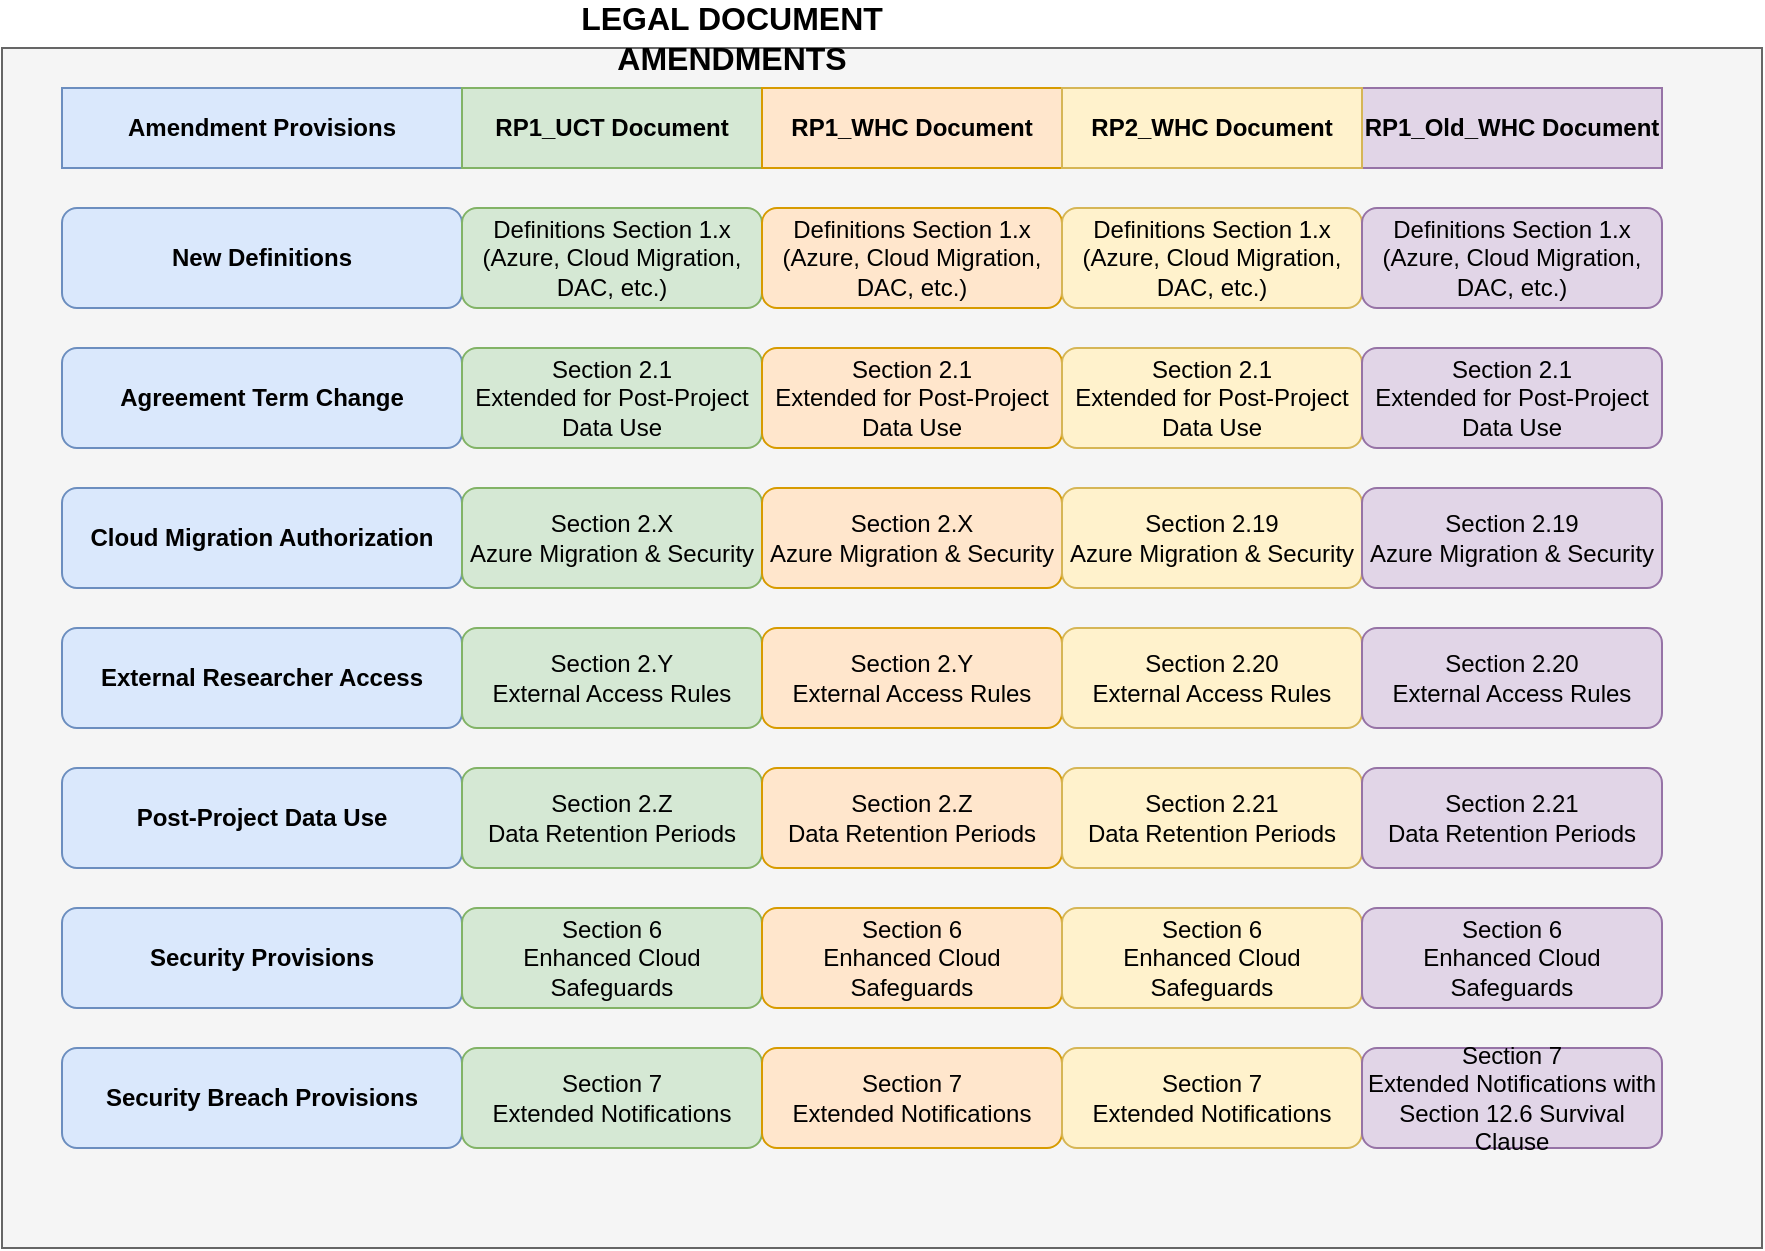 <mxfile>
    <diagram id="prtHgNgQTEPvFCAcTncT" name="Page-1">
        <mxGraphModel dx="582" dy="520" grid="1" gridSize="10" guides="1" tooltips="1" connect="1" arrows="1" fold="1" page="1" pageScale="1" pageWidth="827" pageHeight="1169" math="0" shadow="0">
            <root>
                <mxCell id="0"/>
                <mxCell id="1" parent="0"/>
                <mxCell id="22" value="" style="rounded=0;whiteSpace=wrap;html=1;fillColor=#f5f5f5;strokeColor=#666666;fontColor=#333333;" vertex="1" parent="1">          <mxGeometry x="50" y="40" width="880" height="600" as="geometry" />        </mxCell>
        <mxCell id="5x" value="&lt;b&gt;RP1_Old_WHC Document&lt;/b&gt;" style="rounded=0;whiteSpace=wrap;html=1;fillColor=#e1d5e7;strokeColor=#9673a6;" vertex="1" parent="1">          <mxGeometry x="730" y="60" width="150" height="40" as="geometry" />        </mxCell>
                <mxCell id="2" value="&lt;b&gt;Amendment Provisions&lt;/b&gt;" style="rounded=0;whiteSpace=wrap;html=1;fillColor=#dae8fc;strokeColor=#6c8ebf;" parent="1" vertex="1">
                    <mxGeometry x="80" y="60" width="200" height="40" as="geometry"/>
                </mxCell>
                <mxCell id="3" value="&lt;b&gt;RP1_UCT Document&lt;/b&gt;" style="rounded=0;whiteSpace=wrap;html=1;fillColor=#d5e8d4;strokeColor=#82b366;" parent="1" vertex="1">
                    <mxGeometry x="280" y="60" width="150" height="40" as="geometry"/>
                </mxCell>
                <mxCell id="4" value="&lt;b&gt;RP1_WHC Document&lt;/b&gt;" style="rounded=0;whiteSpace=wrap;html=1;fillColor=#ffe6cc;strokeColor=#d79b00;" parent="1" vertex="1">
                    <mxGeometry x="430" y="60" width="150" height="40" as="geometry"/>
                </mxCell>
                <mxCell id="5" value="&lt;b&gt;RP2_WHC Document&lt;/b&gt;" style="rounded=0;whiteSpace=wrap;html=1;fillColor=#fff2cc;strokeColor=#d6b656;" vertex="1" parent="1">
                    <mxGeometry x="580" y="60" width="150" height="40" as="geometry" />
                </mxCell>
                <mxCell id="6" value="&lt;b&gt;New Definitions&lt;/b&gt;" style="rounded=1;whiteSpace=wrap;html=1;fillColor=#dae8fc;strokeColor=#6c8ebf;" parent="1" vertex="1">
                    <mxGeometry x="80" y="120" width="200" height="50" as="geometry"/>
                </mxCell>
                <mxCell id="7" value="Definitions Section 1.x&lt;br&gt;(Azure, Cloud Migration, DAC, etc.)" style="rounded=1;whiteSpace=wrap;html=1;fillColor=#d5e8d4;strokeColor=#82b366;" parent="1" vertex="1">
                    <mxGeometry x="280" y="120" width="150" height="50" as="geometry"/>
                </mxCell>
                <mxCell id="8" value="Definitions Section 1.x&lt;br&gt;(Azure, Cloud Migration, DAC, etc.)" style="rounded=1;whiteSpace=wrap;html=1;fillColor=#ffe6cc;strokeColor=#d79b00;" parent="1" vertex="1">
                    <mxGeometry x="430" y="120" width="150" height="50" as="geometry"/>
                </mxCell>
                <mxCell id="9" value="Definitions Section 1.x&lt;br&gt;(Azure, Cloud Migration, DAC, etc.)" style="rounded=1;whiteSpace=wrap;html=1;fillColor=#fff2cc;strokeColor=#d6b656;" vertex="1" parent="1">          <mxGeometry x="580" y="120" width="150" height="50" as="geometry" />        </mxCell>
        <mxCell id="9x" value="Definitions Section 1.x&lt;br&gt;(Azure, Cloud Migration, DAC, etc.)" style="rounded=1;whiteSpace=wrap;html=1;fillColor=#e1d5e7;strokeColor=#9673a6;" vertex="1" parent="1">          <mxGeometry x="730" y="120" width="150" height="50" as="geometry" />        </mxCell>
                <mxCell id="10" value="&lt;b&gt;Agreement Term Change&lt;/b&gt;" style="rounded=1;whiteSpace=wrap;html=1;fillColor=#dae8fc;strokeColor=#6c8ebf;" parent="1" vertex="1">
                    <mxGeometry x="80" y="190" width="200" height="50" as="geometry"/>
                </mxCell>
                <mxCell id="11" value="Section 2.1&lt;br&gt;Extended for Post-Project Data Use" style="rounded=1;whiteSpace=wrap;html=1;fillColor=#d5e8d4;strokeColor=#82b366;" parent="1" vertex="1">
                    <mxGeometry x="280" y="190" width="150" height="50" as="geometry"/>
                </mxCell>
                <mxCell id="12" value="Section 2.1&lt;br&gt;Extended for Post-Project Data Use" style="rounded=1;whiteSpace=wrap;html=1;fillColor=#ffe6cc;strokeColor=#d79b00;" parent="1" vertex="1">
                    <mxGeometry x="430" y="190" width="150" height="50" as="geometry"/>
                </mxCell>
                <mxCell id="13" value="Section 2.1&lt;br&gt;Extended for Post-Project Data Use" style="rounded=1;whiteSpace=wrap;html=1;fillColor=#fff2cc;strokeColor=#d6b656;" vertex="1" parent="1">          <mxGeometry x="580" y="190" width="150" height="50" as="geometry" />        </mxCell>
        <mxCell id="13x" value="Section 2.1&lt;br&gt;Extended for Post-Project Data Use" style="rounded=1;whiteSpace=wrap;html=1;fillColor=#e1d5e7;strokeColor=#9673a6;" vertex="1" parent="1">          <mxGeometry x="730" y="190" width="150" height="50" as="geometry" />        </mxCell>
                <mxCell id="14" value="&lt;b&gt;Cloud Migration Authorization&lt;/b&gt;" style="rounded=1;whiteSpace=wrap;html=1;fillColor=#dae8fc;strokeColor=#6c8ebf;" parent="1" vertex="1">
                    <mxGeometry x="80" y="260" width="200" height="50" as="geometry"/>
                </mxCell>
                <mxCell id="15" value="Section 2.X&lt;br&gt;Azure Migration &amp;amp; Security" style="rounded=1;whiteSpace=wrap;html=1;fillColor=#d5e8d4;strokeColor=#82b366;" parent="1" vertex="1">
                    <mxGeometry x="280" y="260" width="150" height="50" as="geometry"/>
                </mxCell>
                <mxCell id="16" value="Section 2.X&lt;br&gt;Azure Migration &amp;amp; Security" style="rounded=1;whiteSpace=wrap;html=1;fillColor=#ffe6cc;strokeColor=#d79b00;" parent="1" vertex="1">
                    <mxGeometry x="430" y="260" width="150" height="50" as="geometry"/>
                </mxCell>
                <mxCell id="17" value="Section 2.19&lt;br&gt;Azure Migration &amp;amp; Security" style="rounded=1;whiteSpace=wrap;html=1;fillColor=#fff2cc;strokeColor=#d6b656;" vertex="1" parent="1">          <mxGeometry x="580" y="260" width="150" height="50" as="geometry" />        </mxCell>
        <mxCell id="17x" value="Section 2.19&lt;br&gt;Azure Migration &amp;amp; Security" style="rounded=1;whiteSpace=wrap;html=1;fillColor=#e1d5e7;strokeColor=#9673a6;" vertex="1" parent="1">          <mxGeometry x="730" y="260" width="150" height="50" as="geometry" />        </mxCell>
                <mxCell id="18" value="&lt;b&gt;External Researcher Access&lt;/b&gt;" style="rounded=1;whiteSpace=wrap;html=1;fillColor=#dae8fc;strokeColor=#6c8ebf;" parent="1" vertex="1">
                    <mxGeometry x="80" y="330" width="200" height="50" as="geometry"/>
                </mxCell>
                <mxCell id="19" value="Section 2.Y&lt;br&gt;External Access Rules" style="rounded=1;whiteSpace=wrap;html=1;fillColor=#d5e8d4;strokeColor=#82b366;" parent="1" vertex="1">
                    <mxGeometry x="280" y="330" width="150" height="50" as="geometry"/>
                </mxCell>
                <mxCell id="20" value="Section 2.Y&lt;br&gt;External Access Rules" style="rounded=1;whiteSpace=wrap;html=1;fillColor=#ffe6cc;strokeColor=#d79b00;" parent="1" vertex="1">
                    <mxGeometry x="430" y="330" width="150" height="50" as="geometry"/>
                </mxCell>
                <mxCell id="21" value="Section 2.20&lt;br&gt;External Access Rules" style="rounded=1;whiteSpace=wrap;html=1;fillColor=#fff2cc;strokeColor=#d6b656;" vertex="1" parent="1">          <mxGeometry x="580" y="330" width="150" height="50" as="geometry" />        </mxCell>
        <mxCell id="21x" value="Section 2.20&lt;br&gt;External Access Rules" style="rounded=1;whiteSpace=wrap;html=1;fillColor=#e1d5e7;strokeColor=#9673a6;" vertex="1" parent="1">          <mxGeometry x="730" y="330" width="150" height="50" as="geometry" />        </mxCell>
                <mxCell id="23" value="&lt;b&gt;Post-Project Data Use&lt;/b&gt;" style="rounded=1;whiteSpace=wrap;html=1;fillColor=#dae8fc;strokeColor=#6c8ebf;" parent="1" vertex="1">
                    <mxGeometry x="80" y="400" width="200" height="50" as="geometry"/>
                </mxCell>
                <mxCell id="24" value="Section 2.Z&lt;br&gt;Data Retention Periods" style="rounded=1;whiteSpace=wrap;html=1;fillColor=#d5e8d4;strokeColor=#82b366;" parent="1" vertex="1">
                    <mxGeometry x="280" y="400" width="150" height="50" as="geometry"/>
                </mxCell>
                <mxCell id="25" value="Section 2.Z&lt;br&gt;Data Retention Periods" style="rounded=1;whiteSpace=wrap;html=1;fillColor=#ffe6cc;strokeColor=#d79b00;" parent="1" vertex="1">
                    <mxGeometry x="430" y="400" width="150" height="50" as="geometry"/>
                </mxCell>
                <mxCell id="26" value="Section 2.21&lt;br&gt;Data Retention Periods" style="rounded=1;whiteSpace=wrap;html=1;fillColor=#fff2cc;strokeColor=#d6b656;" vertex="1" parent="1">          <mxGeometry x="580" y="400" width="150" height="50" as="geometry" />        </mxCell>
        <mxCell id="26x" value="Section 2.21&lt;br&gt;Data Retention Periods" style="rounded=1;whiteSpace=wrap;html=1;fillColor=#e1d5e7;strokeColor=#9673a6;" vertex="1" parent="1">          <mxGeometry x="730" y="400" width="150" height="50" as="geometry" />        </mxCell>
                <mxCell id="27" value="&lt;b&gt;Security Provisions&lt;/b&gt;" style="rounded=1;whiteSpace=wrap;html=1;fillColor=#dae8fc;strokeColor=#6c8ebf;" parent="1" vertex="1">
                    <mxGeometry x="80" y="470" width="200" height="50" as="geometry"/>
                </mxCell>
                <mxCell id="28" value="Section 6&lt;br&gt;Enhanced Cloud Safeguards" style="rounded=1;whiteSpace=wrap;html=1;fillColor=#d5e8d4;strokeColor=#82b366;" parent="1" vertex="1">
                    <mxGeometry x="280" y="470" width="150" height="50" as="geometry"/>
                </mxCell>
                <mxCell id="29" value="Section 6&lt;br&gt;Enhanced Cloud Safeguards" style="rounded=1;whiteSpace=wrap;html=1;fillColor=#ffe6cc;strokeColor=#d79b00;" parent="1" vertex="1">
                    <mxGeometry x="430" y="470" width="150" height="50" as="geometry"/>
                </mxCell>
                <mxCell id="30" value="Section 6&lt;br&gt;Enhanced Cloud Safeguards" style="rounded=1;whiteSpace=wrap;html=1;fillColor=#fff2cc;strokeColor=#d6b656;" vertex="1" parent="1">          <mxGeometry x="580" y="470" width="150" height="50" as="geometry" />        </mxCell>
        <mxCell id="30x" value="Section 6&lt;br&gt;Enhanced Cloud Safeguards" style="rounded=1;whiteSpace=wrap;html=1;fillColor=#e1d5e7;strokeColor=#9673a6;" vertex="1" parent="1">          <mxGeometry x="730" y="470" width="150" height="50" as="geometry" />        </mxCell>
                <mxCell id="31" value="&lt;b&gt;Security Breach Provisions&lt;/b&gt;" style="rounded=1;whiteSpace=wrap;html=1;fillColor=#dae8fc;strokeColor=#6c8ebf;" parent="1" vertex="1">
                    <mxGeometry x="80" y="540" width="200" height="50" as="geometry"/>
                </mxCell>
                <mxCell id="32" value="Section 7&lt;br&gt;Extended Notifications" style="rounded=1;whiteSpace=wrap;html=1;fillColor=#d5e8d4;strokeColor=#82b366;" parent="1" vertex="1">
                    <mxGeometry x="280" y="540" width="150" height="50" as="geometry"/>
                </mxCell>
                <mxCell id="33" value="Section 7&lt;br&gt;Extended Notifications" style="rounded=1;whiteSpace=wrap;html=1;fillColor=#ffe6cc;strokeColor=#d79b00;" parent="1" vertex="1">
                    <mxGeometry x="430" y="540" width="150" height="50" as="geometry"/>
                </mxCell>
                <mxCell id="34" value="Section 7&lt;br&gt;Extended Notifications" style="rounded=1;whiteSpace=wrap;html=1;fillColor=#fff2cc;strokeColor=#d6b656;" vertex="1" parent="1">          <mxGeometry x="580" y="540" width="150" height="50" as="geometry" />        </mxCell>
        <mxCell id="34x" value="Section 7&lt;br&gt;Extended Notifications with Section 12.6 Survival Clause" style="rounded=1;whiteSpace=wrap;html=1;fillColor=#e1d5e7;strokeColor=#9673a6;" vertex="1" parent="1">          <mxGeometry x="730" y="540" width="150" height="50" as="geometry" />        </mxCell>
                <mxCell id="35" value="&lt;b&gt;LEGAL DOCUMENT AMENDMENTS&lt;/b&gt;" style="text;html=1;strokeColor=none;fillColor=none;align=center;verticalAlign=middle;whiteSpace=wrap;rounded=0;fontSize=16;" parent="1" vertex="1">
                    <mxGeometry x="300" y="20" width="230" height="30" as="geometry"/>
                </mxCell>
            </root>
        </mxGraphModel>
    </diagram>
</mxfile>